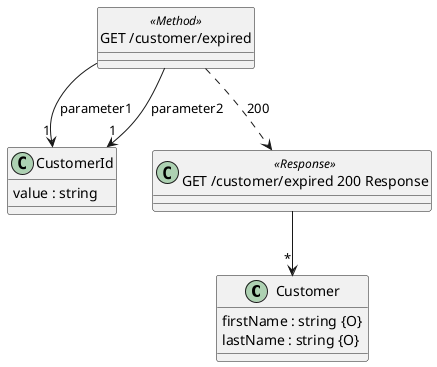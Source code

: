 @startuml
set namespaceSeparator none

class "Customer" {
  firstName : string {O}
  lastName : string {O}
}

class "CustomerId" {
  value : string
}
hide <<Method>> circle

class "GET /customer/expired" <<Method>> {
}

class "GET /customer/expired 200 Response" <<Response>> {
}

"GET /customer/expired 200 Response" --> "*" "Customer"

"GET /customer/expired" ..> "GET /customer/expired 200 Response": 200

"GET /customer/expired" --> "1""CustomerId" : "parameter1"

"GET /customer/expired" --> "1""CustomerId" : "parameter2"

@enduml